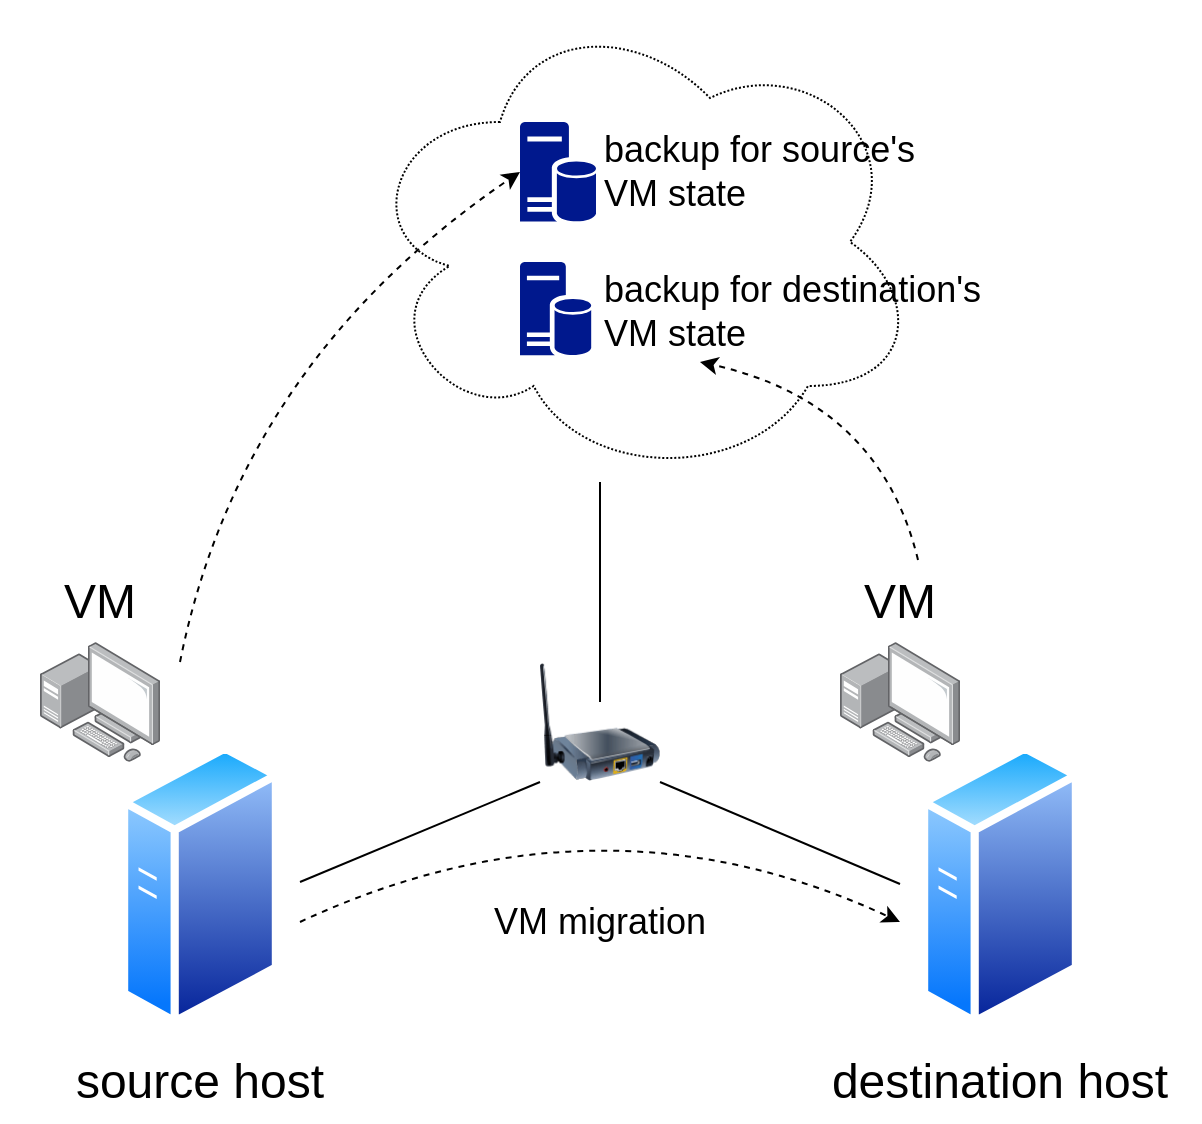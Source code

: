 <mxfile version="21.5.2" type="github">
  <diagram name="第 1 页" id="Nqut_kigREsXALoGMJRx">
    <mxGraphModel dx="2019" dy="1155" grid="1" gridSize="10" guides="1" tooltips="1" connect="1" arrows="1" fold="1" page="1" pageScale="1" pageWidth="827" pageHeight="1169" math="0" shadow="0">
      <root>
        <mxCell id="0" />
        <mxCell id="1" parent="0" />
        <mxCell id="xPv__9pbOXYrqwL2-PST-19" value="" style="ellipse;shape=cloud;whiteSpace=wrap;html=1;dashed=1;dashPattern=1 1;fillColor=none;" vertex="1" parent="1">
          <mxGeometry x="280" y="40" width="280" height="240" as="geometry" />
        </mxCell>
        <mxCell id="xPv__9pbOXYrqwL2-PST-4" value="" style="image;aspect=fixed;perimeter=ellipsePerimeter;html=1;align=center;shadow=0;dashed=0;spacingTop=3;image=img/lib/active_directory/generic_server.svg;" vertex="1" parent="1">
          <mxGeometry x="160" y="410" width="80" height="142.86" as="geometry" />
        </mxCell>
        <mxCell id="xPv__9pbOXYrqwL2-PST-5" value="" style="image;aspect=fixed;perimeter=ellipsePerimeter;html=1;align=center;shadow=0;dashed=0;spacingTop=3;image=img/lib/active_directory/generic_server.svg;" vertex="1" parent="1">
          <mxGeometry x="560" y="410" width="80" height="142.86" as="geometry" />
        </mxCell>
        <mxCell id="xPv__9pbOXYrqwL2-PST-6" value="&lt;font style=&quot;font-size: 24px;&quot;&gt;source host&lt;/font&gt;" style="text;html=1;strokeColor=none;fillColor=none;align=center;verticalAlign=middle;whiteSpace=wrap;rounded=0;" vertex="1" parent="1">
          <mxGeometry x="100" y="560" width="200" height="40" as="geometry" />
        </mxCell>
        <mxCell id="xPv__9pbOXYrqwL2-PST-8" value="&lt;font style=&quot;font-size: 24px;&quot;&gt;destination host&lt;/font&gt;" style="text;html=1;strokeColor=none;fillColor=none;align=center;verticalAlign=middle;whiteSpace=wrap;rounded=0;" vertex="1" parent="1">
          <mxGeometry x="500" y="560" width="200" height="40" as="geometry" />
        </mxCell>
        <mxCell id="xPv__9pbOXYrqwL2-PST-10" value="" style="image;points=[];aspect=fixed;html=1;align=center;shadow=0;dashed=0;image=img/lib/allied_telesis/computer_and_terminals/Personal_Computer_with_Server.svg;" vertex="1" parent="1">
          <mxGeometry x="120" y="360" width="60" height="60" as="geometry" />
        </mxCell>
        <mxCell id="xPv__9pbOXYrqwL2-PST-11" value="" style="image;points=[];aspect=fixed;html=1;align=center;shadow=0;dashed=0;image=img/lib/allied_telesis/computer_and_terminals/Personal_Computer_with_Server.svg;" vertex="1" parent="1">
          <mxGeometry x="520" y="360" width="60" height="60" as="geometry" />
        </mxCell>
        <mxCell id="xPv__9pbOXYrqwL2-PST-12" value="" style="image;html=1;image=img/lib/clip_art/networking/Print_Server_Wireless_128x128.png" vertex="1" parent="1">
          <mxGeometry x="370" y="370" width="60" height="60" as="geometry" />
        </mxCell>
        <mxCell id="xPv__9pbOXYrqwL2-PST-13" value="" style="endArrow=none;html=1;rounded=0;entryX=0;entryY=1;entryDx=0;entryDy=0;" edge="1" parent="1" target="xPv__9pbOXYrqwL2-PST-12">
          <mxGeometry width="50" height="50" relative="1" as="geometry">
            <mxPoint x="250" y="480" as="sourcePoint" />
            <mxPoint x="360" y="440" as="targetPoint" />
          </mxGeometry>
        </mxCell>
        <mxCell id="xPv__9pbOXYrqwL2-PST-14" value="" style="endArrow=none;html=1;rounded=0;exitX=1;exitY=1;exitDx=0;exitDy=0;" edge="1" parent="1" source="xPv__9pbOXYrqwL2-PST-12">
          <mxGeometry width="50" height="50" relative="1" as="geometry">
            <mxPoint x="410" y="520" as="sourcePoint" />
            <mxPoint x="550" y="481" as="targetPoint" />
          </mxGeometry>
        </mxCell>
        <mxCell id="xPv__9pbOXYrqwL2-PST-15" value="" style="endArrow=none;html=1;rounded=0;entryX=0.5;entryY=0;entryDx=0;entryDy=0;" edge="1" parent="1">
          <mxGeometry width="50" height="50" relative="1" as="geometry">
            <mxPoint x="400" y="280" as="sourcePoint" />
            <mxPoint x="400" y="390" as="targetPoint" />
          </mxGeometry>
        </mxCell>
        <mxCell id="xPv__9pbOXYrqwL2-PST-16" value="&lt;font style=&quot;font-size: 24px;&quot;&gt;VM&lt;/font&gt;" style="text;html=1;strokeColor=none;fillColor=none;align=center;verticalAlign=middle;whiteSpace=wrap;rounded=0;" vertex="1" parent="1">
          <mxGeometry x="120" y="320" width="60" height="40" as="geometry" />
        </mxCell>
        <mxCell id="xPv__9pbOXYrqwL2-PST-17" value="&lt;font style=&quot;font-size: 24px;&quot;&gt;VM&lt;/font&gt;" style="text;html=1;strokeColor=none;fillColor=none;align=center;verticalAlign=middle;whiteSpace=wrap;rounded=0;" vertex="1" parent="1">
          <mxGeometry x="520" y="320" width="60" height="40" as="geometry" />
        </mxCell>
        <mxCell id="xPv__9pbOXYrqwL2-PST-18" value="" style="sketch=0;aspect=fixed;pointerEvents=1;shadow=0;dashed=0;html=1;strokeColor=none;labelPosition=center;verticalLabelPosition=bottom;verticalAlign=top;align=center;fillColor=#00188D;shape=mxgraph.mscae.enterprise.database_server" vertex="1" parent="1">
          <mxGeometry x="360" y="170" width="35.6" height="46.84" as="geometry" />
        </mxCell>
        <mxCell id="xPv__9pbOXYrqwL2-PST-20" value="" style="curved=1;endArrow=classic;html=1;rounded=0;dashed=1;" edge="1" parent="1">
          <mxGeometry width="50" height="50" relative="1" as="geometry">
            <mxPoint x="250" y="500" as="sourcePoint" />
            <mxPoint x="550" y="500" as="targetPoint" />
            <Array as="points">
              <mxPoint x="400" y="430" />
            </Array>
          </mxGeometry>
        </mxCell>
        <mxCell id="xPv__9pbOXYrqwL2-PST-21" value="" style="sketch=0;aspect=fixed;pointerEvents=1;shadow=0;dashed=0;html=1;strokeColor=none;labelPosition=center;verticalLabelPosition=bottom;verticalAlign=top;align=center;fillColor=#00188D;shape=mxgraph.mscae.enterprise.database_server" vertex="1" parent="1">
          <mxGeometry x="360" y="100" width="38" height="50" as="geometry" />
        </mxCell>
        <mxCell id="xPv__9pbOXYrqwL2-PST-22" value="&lt;font style=&quot;font-size: 18px;&quot;&gt;VM migration&lt;/font&gt;" style="text;html=1;strokeColor=none;fillColor=none;align=center;verticalAlign=middle;whiteSpace=wrap;rounded=0;" vertex="1" parent="1">
          <mxGeometry x="340" y="480" width="120" height="40" as="geometry" />
        </mxCell>
        <mxCell id="xPv__9pbOXYrqwL2-PST-24" value="" style="curved=1;endArrow=classic;html=1;rounded=0;entryX=0;entryY=0.5;entryDx=0;entryDy=0;entryPerimeter=0;dashed=1;" edge="1" parent="1" target="xPv__9pbOXYrqwL2-PST-21">
          <mxGeometry width="50" height="50" relative="1" as="geometry">
            <mxPoint x="190" y="370" as="sourcePoint" />
            <mxPoint x="240" y="320" as="targetPoint" />
            <Array as="points">
              <mxPoint x="220" y="220" />
            </Array>
          </mxGeometry>
        </mxCell>
        <mxCell id="xPv__9pbOXYrqwL2-PST-25" value="" style="curved=1;endArrow=classic;html=1;rounded=0;entryX=0.25;entryY=1;entryDx=0;entryDy=0;dashed=1;exitX=0.65;exitY=-0.025;exitDx=0;exitDy=0;exitPerimeter=0;" edge="1" parent="1" source="xPv__9pbOXYrqwL2-PST-17" target="xPv__9pbOXYrqwL2-PST-27">
          <mxGeometry width="50" height="50" relative="1" as="geometry">
            <mxPoint x="520" y="360" as="sourcePoint" />
            <mxPoint x="440" y="280" as="targetPoint" />
            <Array as="points">
              <mxPoint x="540" y="240" />
            </Array>
          </mxGeometry>
        </mxCell>
        <mxCell id="xPv__9pbOXYrqwL2-PST-26" value="&lt;font style=&quot;font-size: 18px;&quot;&gt;backup for source&#39;s VM state&lt;/font&gt;" style="text;html=1;strokeColor=none;fillColor=none;align=left;verticalAlign=middle;whiteSpace=wrap;rounded=0;" vertex="1" parent="1">
          <mxGeometry x="400" y="100" width="160" height="50" as="geometry" />
        </mxCell>
        <mxCell id="xPv__9pbOXYrqwL2-PST-27" value="&lt;font style=&quot;font-size: 18px;&quot;&gt;backup for destination&#39;s VM state&lt;/font&gt;" style="text;html=1;strokeColor=none;fillColor=none;align=left;verticalAlign=middle;whiteSpace=wrap;rounded=0;" vertex="1" parent="1">
          <mxGeometry x="400" y="170" width="200" height="50" as="geometry" />
        </mxCell>
      </root>
    </mxGraphModel>
  </diagram>
</mxfile>
